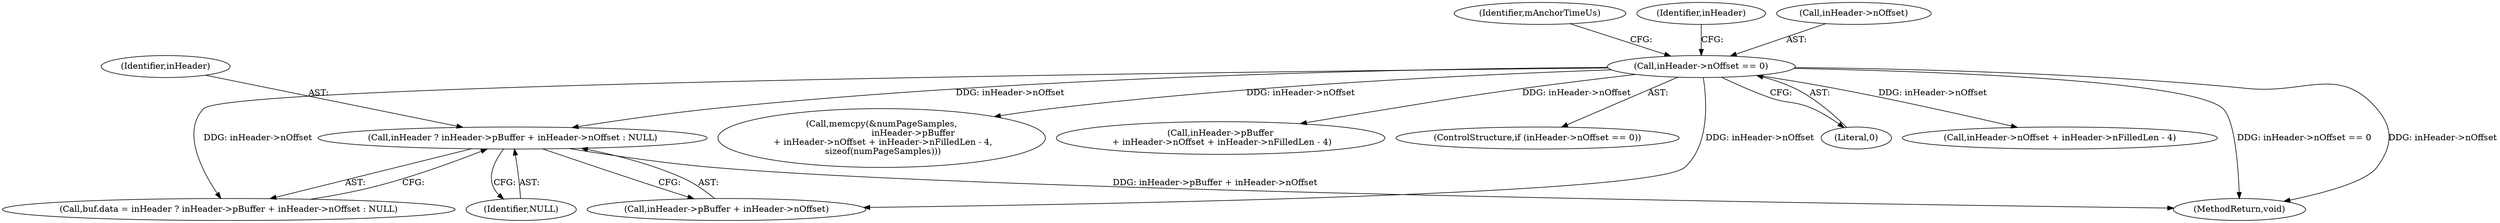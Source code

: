 digraph "0_Android_4e32001e4196f39ddd0b86686ae0231c8f5ed944_0@pointer" {
"1000356" [label="(Call,inHeader ? inHeader->pBuffer + inHeader->nOffset : NULL)"];
"1000323" [label="(Call,inHeader->nOffset == 0)"];
"1000588" [label="(MethodReturn,void)"];
"1000330" [label="(Identifier,mAnchorTimeUs)"];
"1000304" [label="(Call,memcpy(&numPageSamples,\n                       inHeader->pBuffer\n + inHeader->nOffset + inHeader->nFilledLen - 4,\n sizeof(numPageSamples)))"];
"1000365" [label="(Identifier,NULL)"];
"1000307" [label="(Call,inHeader->pBuffer\n + inHeader->nOffset + inHeader->nFilledLen - 4)"];
"1000356" [label="(Call,inHeader ? inHeader->pBuffer + inHeader->nOffset : NULL)"];
"1000358" [label="(Call,inHeader->pBuffer + inHeader->nOffset)"];
"1000357" [label="(Identifier,inHeader)"];
"1000322" [label="(ControlStructure,if (inHeader->nOffset == 0))"];
"1000323" [label="(Call,inHeader->nOffset == 0)"];
"1000352" [label="(Call,buf.data = inHeader ? inHeader->pBuffer + inHeader->nOffset : NULL)"];
"1000327" [label="(Literal,0)"];
"1000339" [label="(Identifier,inHeader)"];
"1000311" [label="(Call,inHeader->nOffset + inHeader->nFilledLen - 4)"];
"1000324" [label="(Call,inHeader->nOffset)"];
"1000356" -> "1000352"  [label="AST: "];
"1000356" -> "1000358"  [label="CFG: "];
"1000356" -> "1000365"  [label="CFG: "];
"1000357" -> "1000356"  [label="AST: "];
"1000358" -> "1000356"  [label="AST: "];
"1000365" -> "1000356"  [label="AST: "];
"1000352" -> "1000356"  [label="CFG: "];
"1000356" -> "1000588"  [label="DDG: inHeader->pBuffer + inHeader->nOffset"];
"1000323" -> "1000356"  [label="DDG: inHeader->nOffset"];
"1000323" -> "1000322"  [label="AST: "];
"1000323" -> "1000327"  [label="CFG: "];
"1000324" -> "1000323"  [label="AST: "];
"1000327" -> "1000323"  [label="AST: "];
"1000330" -> "1000323"  [label="CFG: "];
"1000339" -> "1000323"  [label="CFG: "];
"1000323" -> "1000588"  [label="DDG: inHeader->nOffset"];
"1000323" -> "1000588"  [label="DDG: inHeader->nOffset == 0"];
"1000323" -> "1000304"  [label="DDG: inHeader->nOffset"];
"1000323" -> "1000307"  [label="DDG: inHeader->nOffset"];
"1000323" -> "1000311"  [label="DDG: inHeader->nOffset"];
"1000323" -> "1000352"  [label="DDG: inHeader->nOffset"];
"1000323" -> "1000358"  [label="DDG: inHeader->nOffset"];
}

